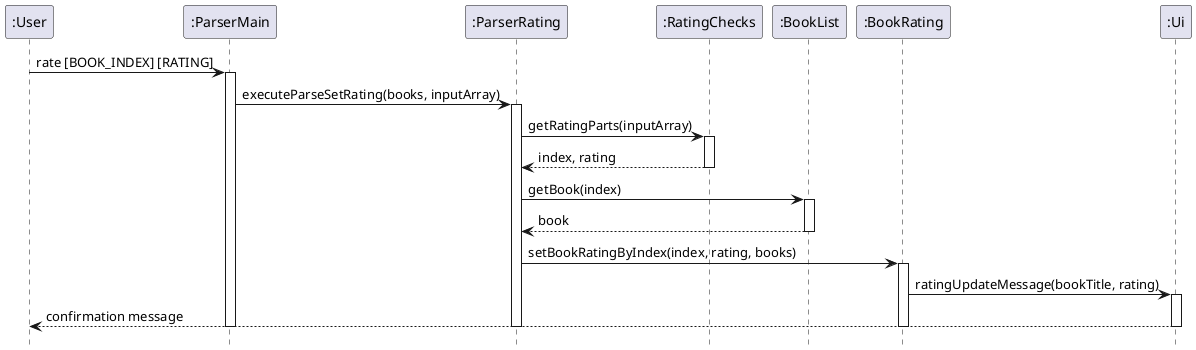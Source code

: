 @startuml
hide footbox
participant ":User" as User
participant ":ParserMain" as ParserMain
participant ":ParserRating" as ParserRating
participant ":RatingChecks" as RatingChecks
participant ":BookList" as BookList
participant ":BookRating" as BookRating
participant ":Ui" as Ui

User -> ParserMain : rate [BOOK_INDEX] [RATING]
activate ParserMain
ParserMain -> ParserRating : executeParseSetRating(books, inputArray)
activate ParserRating

ParserRating -> RatingChecks : getRatingParts(inputArray)
activate RatingChecks
RatingChecks --> ParserRating : index, rating
deactivate RatingChecks

ParserRating -> BookList : getBook(index)
activate BookList
BookList --> ParserRating : book
deactivate BookList

ParserRating -> BookRating : setBookRatingByIndex(index, rating, books)
activate BookRating

BookRating -> Ui : ratingUpdateMessage(bookTitle, rating)
activate Ui
Ui --> User : confirmation message
deactivate Ui

deactivate BookRating
deactivate ParserRating
deactivate ParserMain
@enduml
